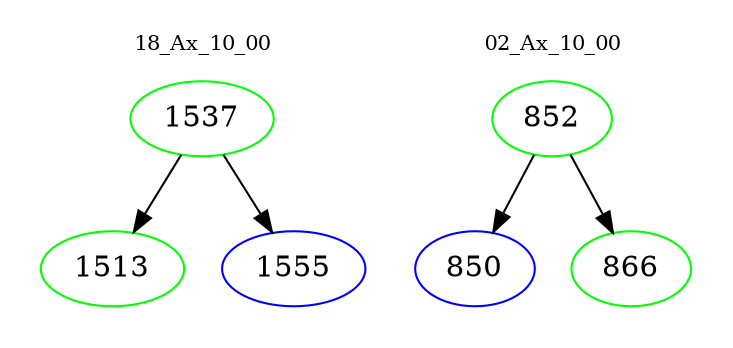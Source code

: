 digraph{
subgraph cluster_0 {
color = white
label = "18_Ax_10_00";
fontsize=10;
T0_1537 [label="1537", color="green"]
T0_1537 -> T0_1513 [color="black"]
T0_1513 [label="1513", color="green"]
T0_1537 -> T0_1555 [color="black"]
T0_1555 [label="1555", color="blue"]
}
subgraph cluster_1 {
color = white
label = "02_Ax_10_00";
fontsize=10;
T1_852 [label="852", color="green"]
T1_852 -> T1_850 [color="black"]
T1_850 [label="850", color="blue"]
T1_852 -> T1_866 [color="black"]
T1_866 [label="866", color="green"]
}
}
